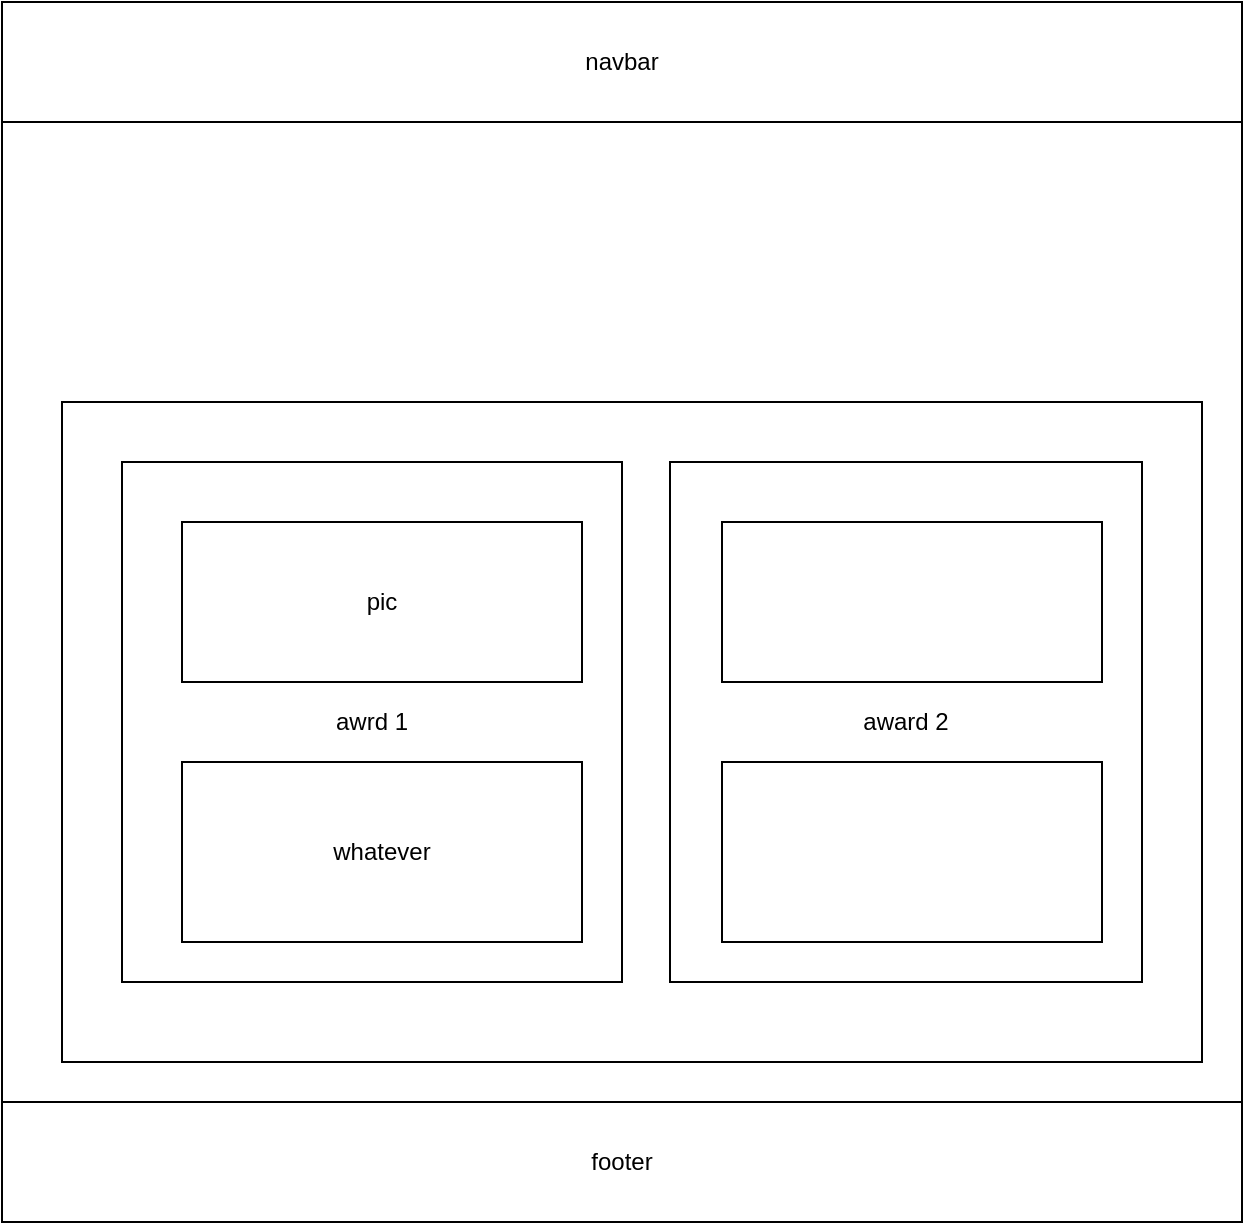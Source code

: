 <mxfile>
    <diagram id="l2a8LyV7-WpbYtCSHkUj" name="Page-1">
        <mxGraphModel dx="650" dy="647" grid="1" gridSize="10" guides="1" tooltips="1" connect="1" arrows="1" fold="1" page="1" pageScale="1" pageWidth="827" pageHeight="1169" math="0" shadow="0">
            <root>
                <mxCell id="0"/>
                <mxCell id="1" parent="0"/>
                <mxCell id="2" value="" style="rounded=0;whiteSpace=wrap;html=1;" vertex="1" parent="1">
                    <mxGeometry x="20" y="30" width="620" height="610" as="geometry"/>
                </mxCell>
                <mxCell id="3" value="navbar" style="rounded=0;whiteSpace=wrap;html=1;" vertex="1" parent="1">
                    <mxGeometry x="20" y="30" width="620" height="60" as="geometry"/>
                </mxCell>
                <mxCell id="4" value="footer" style="rounded=0;whiteSpace=wrap;html=1;" vertex="1" parent="1">
                    <mxGeometry x="20" y="580" width="620" height="60" as="geometry"/>
                </mxCell>
                <mxCell id="5" value="" style="rounded=0;whiteSpace=wrap;html=1;" vertex="1" parent="1">
                    <mxGeometry x="50" y="230" width="570" height="330" as="geometry"/>
                </mxCell>
                <mxCell id="6" value="awrd 1" style="rounded=0;whiteSpace=wrap;html=1;" vertex="1" parent="1">
                    <mxGeometry x="80" y="260" width="250" height="260" as="geometry"/>
                </mxCell>
                <mxCell id="7" value="award 2" style="rounded=0;whiteSpace=wrap;html=1;" vertex="1" parent="1">
                    <mxGeometry x="354" y="260" width="236" height="260" as="geometry"/>
                </mxCell>
                <mxCell id="8" value="pic" style="rounded=0;whiteSpace=wrap;html=1;" vertex="1" parent="1">
                    <mxGeometry x="110" y="290" width="200" height="80" as="geometry"/>
                </mxCell>
                <mxCell id="9" value="whatever" style="rounded=0;whiteSpace=wrap;html=1;" vertex="1" parent="1">
                    <mxGeometry x="110" y="410" width="200" height="90" as="geometry"/>
                </mxCell>
                <mxCell id="10" value="" style="rounded=0;whiteSpace=wrap;html=1;" vertex="1" parent="1">
                    <mxGeometry x="380" y="290" width="190" height="80" as="geometry"/>
                </mxCell>
                <mxCell id="11" value="" style="rounded=0;whiteSpace=wrap;html=1;" vertex="1" parent="1">
                    <mxGeometry x="380" y="410" width="190" height="90" as="geometry"/>
                </mxCell>
            </root>
        </mxGraphModel>
    </diagram>
</mxfile>